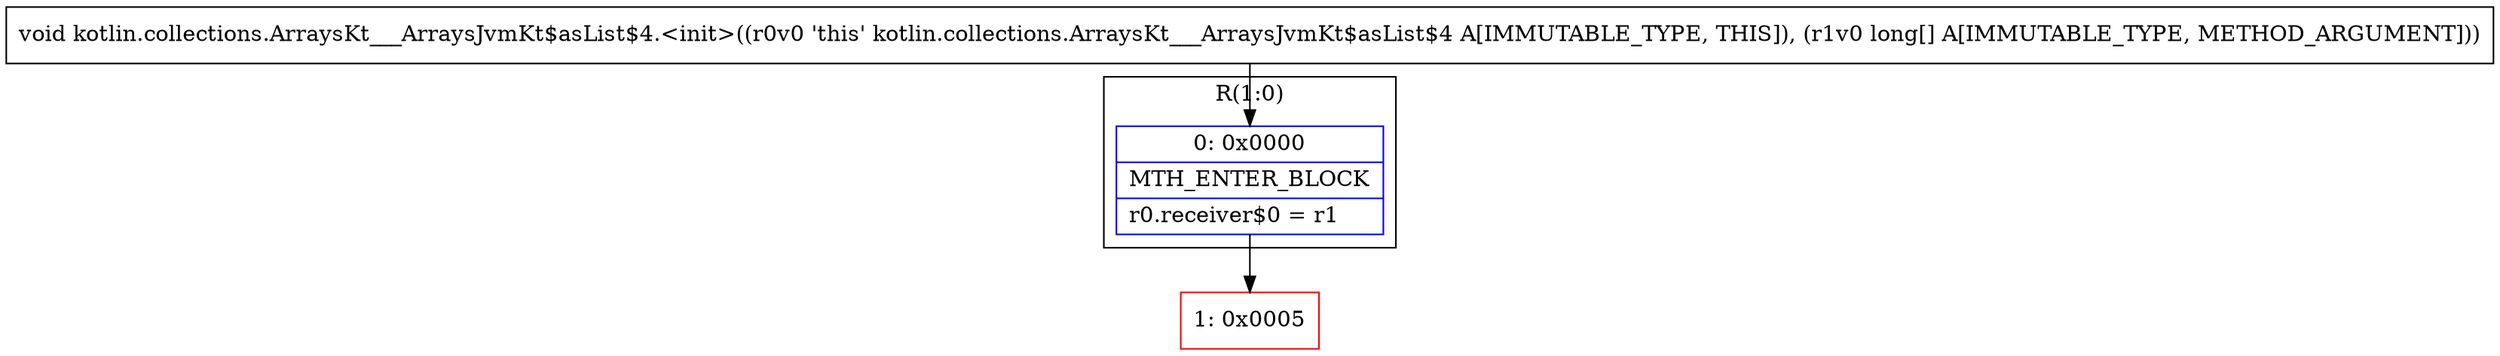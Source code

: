 digraph "CFG forkotlin.collections.ArraysKt___ArraysJvmKt$asList$4.\<init\>([J)V" {
subgraph cluster_Region_218338326 {
label = "R(1:0)";
node [shape=record,color=blue];
Node_0 [shape=record,label="{0\:\ 0x0000|MTH_ENTER_BLOCK\l|r0.receiver$0 = r1\l}"];
}
Node_1 [shape=record,color=red,label="{1\:\ 0x0005}"];
MethodNode[shape=record,label="{void kotlin.collections.ArraysKt___ArraysJvmKt$asList$4.\<init\>((r0v0 'this' kotlin.collections.ArraysKt___ArraysJvmKt$asList$4 A[IMMUTABLE_TYPE, THIS]), (r1v0 long[] A[IMMUTABLE_TYPE, METHOD_ARGUMENT])) }"];
MethodNode -> Node_0;
Node_0 -> Node_1;
}

